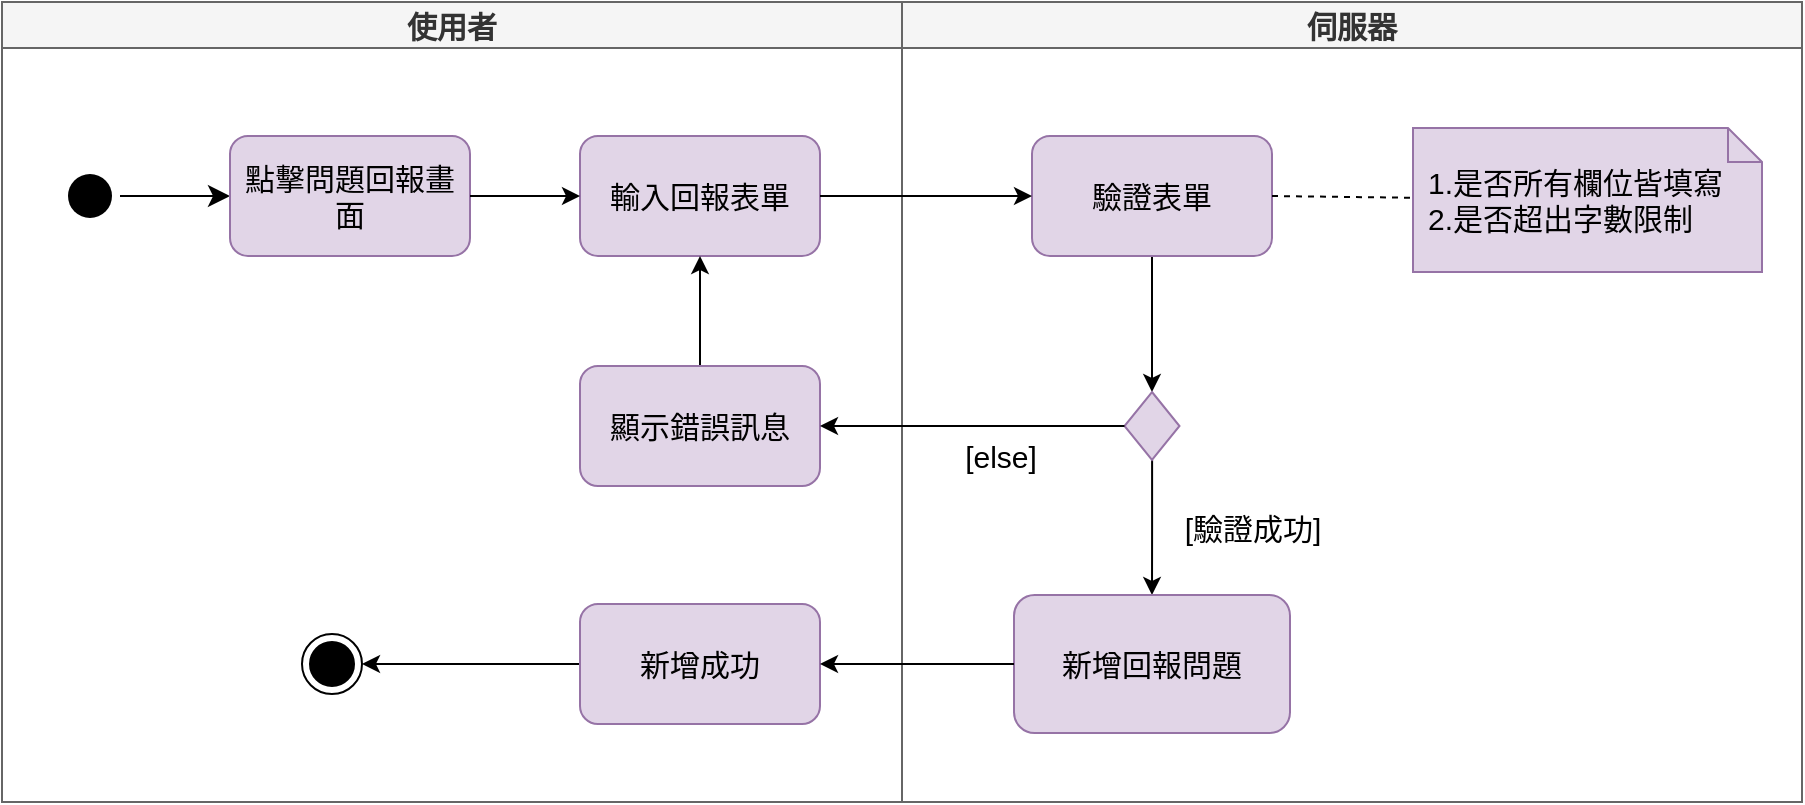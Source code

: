 <mxfile version="26.2.2">
  <diagram name="第 1 页" id="Y0qT29wvL2wj1efxeA2W">
    <mxGraphModel dx="1212" dy="719" grid="0" gridSize="10" guides="1" tooltips="1" connect="1" arrows="1" fold="1" page="0" pageScale="1" pageWidth="827" pageHeight="1169" math="0" shadow="0">
      <root>
        <mxCell id="0" />
        <mxCell id="1" parent="0" />
        <mxCell id="P5CY7c4i0QdZ1voyp31V-1" value="使用者" style="swimlane;whiteSpace=wrap;fillColor=#f5f5f5;fontColor=#333333;strokeColor=#666666;fontSize=15;" parent="1" vertex="1">
          <mxGeometry x="210" y="120" width="450" height="400" as="geometry" />
        </mxCell>
        <mxCell id="P5CY7c4i0QdZ1voyp31V-2" value="" style="ellipse;shape=startState;fillColor=#000000;strokeColor=none;fontSize=15;" parent="P5CY7c4i0QdZ1voyp31V-1" vertex="1">
          <mxGeometry x="29" y="82" width="30" height="30" as="geometry" />
        </mxCell>
        <mxCell id="P5CY7c4i0QdZ1voyp31V-3" value="" style="edgeStyle=elbowEdgeStyle;elbow=horizontal;verticalAlign=bottom;endArrow=classic;endSize=8;strokeColor=#000000;endFill=1;rounded=0;entryX=0;entryY=0.5;entryDx=0;entryDy=0;fontSize=15;" parent="P5CY7c4i0QdZ1voyp31V-1" source="P5CY7c4i0QdZ1voyp31V-2" target="P5CY7c4i0QdZ1voyp31V-4" edge="1">
          <mxGeometry x="100" y="40" as="geometry">
            <mxPoint x="4.5" y="99" as="targetPoint" />
          </mxGeometry>
        </mxCell>
        <mxCell id="P5CY7c4i0QdZ1voyp31V-4" value="&lt;span style=&quot;text-wrap-mode: nowrap;&quot;&gt;點擊問題回報畫面&lt;/span&gt;" style="rounded=1;whiteSpace=wrap;html=1;fillColor=#e1d5e7;strokeColor=#9673a6;fontSize=15;" parent="P5CY7c4i0QdZ1voyp31V-1" vertex="1">
          <mxGeometry x="114" y="67" width="120" height="60" as="geometry" />
        </mxCell>
        <mxCell id="P5CY7c4i0QdZ1voyp31V-5" value="輸入回報表單" style="rounded=1;whiteSpace=wrap;html=1;fillColor=#e1d5e7;strokeColor=#9673a6;fontSize=15;" parent="P5CY7c4i0QdZ1voyp31V-1" vertex="1">
          <mxGeometry x="289" y="67" width="120" height="60" as="geometry" />
        </mxCell>
        <mxCell id="P5CY7c4i0QdZ1voyp31V-6" value="" style="endArrow=classic;strokeColor=#000000;endFill=1;rounded=0;exitX=1;exitY=0.5;exitDx=0;exitDy=0;entryX=0;entryY=0.5;entryDx=0;entryDy=0;fontSize=15;" parent="P5CY7c4i0QdZ1voyp31V-1" source="P5CY7c4i0QdZ1voyp31V-4" target="P5CY7c4i0QdZ1voyp31V-5" edge="1">
          <mxGeometry relative="1" as="geometry">
            <mxPoint x="114.5" y="99" as="sourcePoint" />
            <mxPoint x="168.667" y="164" as="targetPoint" />
          </mxGeometry>
        </mxCell>
        <mxCell id="P5CY7c4i0QdZ1voyp31V-7" value="" style="ellipse;shape=endState;fillColor=#000000;strokeColor=#000000;fontSize=15;" parent="P5CY7c4i0QdZ1voyp31V-1" vertex="1">
          <mxGeometry x="150" y="316" width="30" height="30" as="geometry" />
        </mxCell>
        <mxCell id="fOLVCYHUxpanhbjoXOd6-1" style="edgeStyle=orthogonalEdgeStyle;rounded=0;orthogonalLoop=1;jettySize=auto;html=1;entryX=0.5;entryY=1;entryDx=0;entryDy=0;" edge="1" parent="P5CY7c4i0QdZ1voyp31V-1" source="P5CY7c4i0QdZ1voyp31V-9" target="P5CY7c4i0QdZ1voyp31V-5">
          <mxGeometry relative="1" as="geometry" />
        </mxCell>
        <mxCell id="P5CY7c4i0QdZ1voyp31V-9" value="&lt;span style=&quot;text-wrap-mode: nowrap;&quot;&gt;顯示錯誤訊息&lt;/span&gt;" style="rounded=1;whiteSpace=wrap;html=1;fillColor=#e1d5e7;strokeColor=#9673a6;fontSize=15;" parent="P5CY7c4i0QdZ1voyp31V-1" vertex="1">
          <mxGeometry x="289" y="182" width="120" height="60" as="geometry" />
        </mxCell>
        <mxCell id="fOLVCYHUxpanhbjoXOd6-2" style="edgeStyle=orthogonalEdgeStyle;rounded=0;orthogonalLoop=1;jettySize=auto;html=1;entryX=1;entryY=0.5;entryDx=0;entryDy=0;" edge="1" parent="P5CY7c4i0QdZ1voyp31V-1" source="P5CY7c4i0QdZ1voyp31V-10" target="P5CY7c4i0QdZ1voyp31V-7">
          <mxGeometry relative="1" as="geometry" />
        </mxCell>
        <mxCell id="P5CY7c4i0QdZ1voyp31V-10" value="&lt;span style=&quot;text-wrap-mode: nowrap;&quot;&gt;新增成功&lt;/span&gt;" style="rounded=1;whiteSpace=wrap;html=1;fillColor=#e1d5e7;strokeColor=#9673a6;fontSize=15;" parent="P5CY7c4i0QdZ1voyp31V-1" vertex="1">
          <mxGeometry x="289" y="301" width="120" height="60" as="geometry" />
        </mxCell>
        <mxCell id="P5CY7c4i0QdZ1voyp31V-21" value="伺服器" style="swimlane;whiteSpace=wrap;fillColor=#f5f5f5;fontColor=#333333;strokeColor=#666666;fontSize=15;" parent="1" vertex="1">
          <mxGeometry x="660" y="120" width="450" height="400" as="geometry" />
        </mxCell>
        <mxCell id="P5CY7c4i0QdZ1voyp31V-22" value="1.是否所有欄位皆填寫&#xa;2.是否超出字數限制" style="shape=note;whiteSpace=wrap;size=17;align=left;fillColor=#e1d5e7;strokeColor=#9673a6;perimeterSpacing=0;spacingLeft=5;fontSize=15;" parent="P5CY7c4i0QdZ1voyp31V-21" vertex="1">
          <mxGeometry x="255.5" y="63" width="174.5" height="72" as="geometry" />
        </mxCell>
        <mxCell id="P5CY7c4i0QdZ1voyp31V-23" value="" style="endArrow=classic;strokeColor=#000000;endFill=1;rounded=0;entryX=0.5;entryY=0;entryDx=0;entryDy=0;exitX=0.5;exitY=1;exitDx=0;exitDy=0;fontSize=15;" parent="P5CY7c4i0QdZ1voyp31V-21" source="P5CY7c4i0QdZ1voyp31V-24" target="P5CY7c4i0QdZ1voyp31V-27" edge="1">
          <mxGeometry relative="1" as="geometry">
            <mxPoint x="124.545" y="142" as="sourcePoint" />
            <mxPoint x="80.955" y="325" as="targetPoint" />
          </mxGeometry>
        </mxCell>
        <mxCell id="P5CY7c4i0QdZ1voyp31V-24" value="驗證表單" style="rounded=1;whiteSpace=wrap;html=1;fillColor=#e1d5e7;strokeColor=#9673a6;fontSize=15;" parent="P5CY7c4i0QdZ1voyp31V-21" vertex="1">
          <mxGeometry x="65" y="67" width="120" height="60" as="geometry" />
        </mxCell>
        <mxCell id="P5CY7c4i0QdZ1voyp31V-25" value="" style="endArrow=none;strokeColor=#000000;endFill=0;rounded=0;dashed=1;exitX=1;exitY=0.5;exitDx=0;exitDy=0;fontColor=default;fontSize=15;" parent="P5CY7c4i0QdZ1voyp31V-21" source="P5CY7c4i0QdZ1voyp31V-24" target="P5CY7c4i0QdZ1voyp31V-22" edge="1">
          <mxGeometry relative="1" as="geometry">
            <mxPoint x="185.5" y="99" as="sourcePoint" />
          </mxGeometry>
        </mxCell>
        <mxCell id="P5CY7c4i0QdZ1voyp31V-26" style="edgeStyle=orthogonalEdgeStyle;rounded=0;orthogonalLoop=1;jettySize=auto;html=1;entryX=0.5;entryY=0;entryDx=0;entryDy=0;fontSize=15;" parent="P5CY7c4i0QdZ1voyp31V-21" source="P5CY7c4i0QdZ1voyp31V-27" target="P5CY7c4i0QdZ1voyp31V-29" edge="1">
          <mxGeometry relative="1" as="geometry" />
        </mxCell>
        <mxCell id="P5CY7c4i0QdZ1voyp31V-27" value="" style="rhombus;whiteSpace=wrap;html=1;fillColor=#e1d5e7;strokeColor=#9673a6;fontSize=15;" parent="P5CY7c4i0QdZ1voyp31V-21" vertex="1">
          <mxGeometry x="111.25" y="195" width="27.5" height="34" as="geometry" />
        </mxCell>
        <mxCell id="P5CY7c4i0QdZ1voyp31V-28" value="[驗證成功]" style="text;html=1;align=center;verticalAlign=middle;resizable=0;points=[];autosize=1;strokeColor=none;fillColor=none;fontSize=15;rotation=0;" parent="P5CY7c4i0QdZ1voyp31V-21" vertex="1">
          <mxGeometry x="130" y="248" width="90" height="30" as="geometry" />
        </mxCell>
        <mxCell id="P5CY7c4i0QdZ1voyp31V-29" value="新增回報問題" style="rounded=1;whiteSpace=wrap;html=1;fillColor=#e1d5e7;strokeColor=#9673a6;fontSize=15;" parent="P5CY7c4i0QdZ1voyp31V-21" vertex="1">
          <mxGeometry x="56" y="296.5" width="138" height="69" as="geometry" />
        </mxCell>
        <mxCell id="P5CY7c4i0QdZ1voyp31V-30" value="[else]" style="text;html=1;align=center;verticalAlign=middle;resizable=0;points=[];autosize=1;strokeColor=none;fillColor=none;fontSize=15;" parent="P5CY7c4i0QdZ1voyp31V-21" vertex="1">
          <mxGeometry x="19" y="212" width="60" height="30" as="geometry" />
        </mxCell>
        <mxCell id="P5CY7c4i0QdZ1voyp31V-39" style="edgeStyle=orthogonalEdgeStyle;rounded=0;orthogonalLoop=1;jettySize=auto;html=1;entryX=1;entryY=0.5;entryDx=0;entryDy=0;fontSize=15;" parent="1" source="P5CY7c4i0QdZ1voyp31V-29" target="P5CY7c4i0QdZ1voyp31V-10" edge="1">
          <mxGeometry relative="1" as="geometry" />
        </mxCell>
        <mxCell id="P5CY7c4i0QdZ1voyp31V-40" style="edgeStyle=orthogonalEdgeStyle;rounded=0;orthogonalLoop=1;jettySize=auto;html=1;entryX=1;entryY=0.5;entryDx=0;entryDy=0;fontSize=15;" parent="1" source="P5CY7c4i0QdZ1voyp31V-27" target="P5CY7c4i0QdZ1voyp31V-9" edge="1">
          <mxGeometry relative="1" as="geometry" />
        </mxCell>
        <mxCell id="P5CY7c4i0QdZ1voyp31V-41" value="" style="endArrow=classic;strokeColor=#000000;endFill=1;rounded=0;exitX=1;exitY=0.5;exitDx=0;exitDy=0;entryX=0;entryY=0.5;entryDx=0;entryDy=0;fontSize=15;" parent="1" source="P5CY7c4i0QdZ1voyp31V-5" target="P5CY7c4i0QdZ1voyp31V-24" edge="1">
          <mxGeometry relative="1" as="geometry">
            <mxPoint x="605.5" y="288.375" as="sourcePoint" />
            <mxPoint x="510" y="219" as="targetPoint" />
          </mxGeometry>
        </mxCell>
      </root>
    </mxGraphModel>
  </diagram>
</mxfile>
